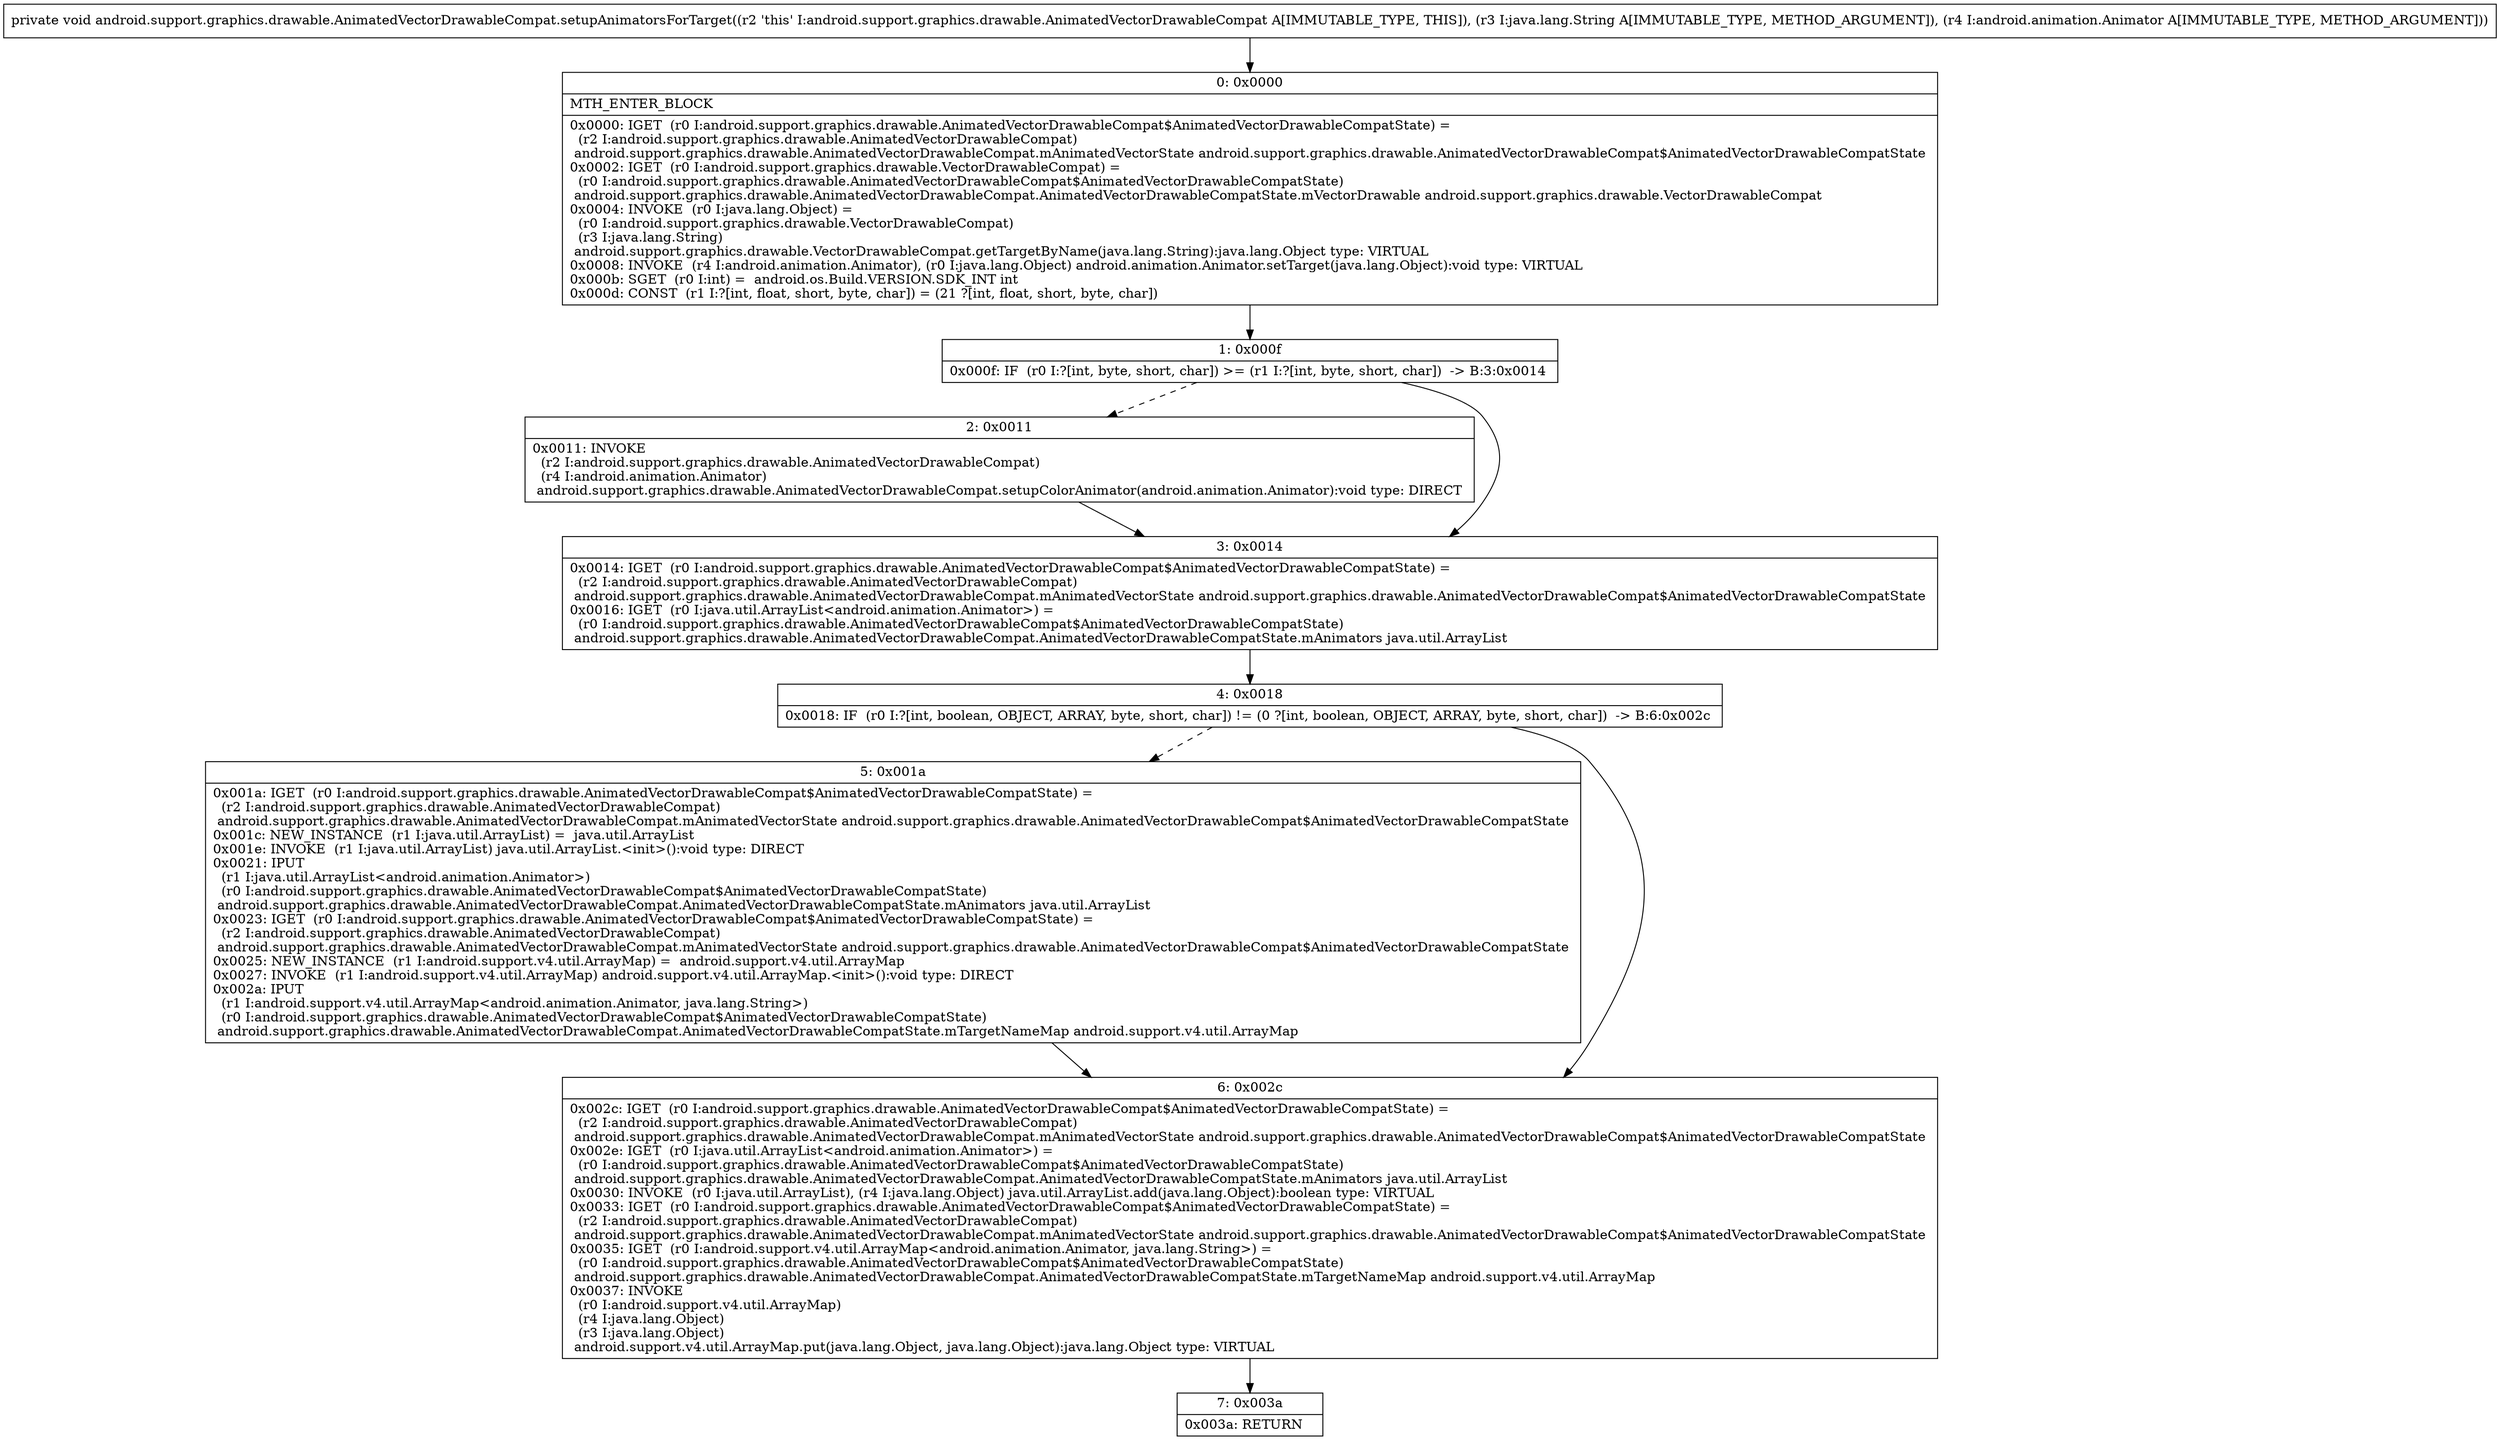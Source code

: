 digraph "CFG forandroid.support.graphics.drawable.AnimatedVectorDrawableCompat.setupAnimatorsForTarget(Ljava\/lang\/String;Landroid\/animation\/Animator;)V" {
Node_0 [shape=record,label="{0\:\ 0x0000|MTH_ENTER_BLOCK\l|0x0000: IGET  (r0 I:android.support.graphics.drawable.AnimatedVectorDrawableCompat$AnimatedVectorDrawableCompatState) = \l  (r2 I:android.support.graphics.drawable.AnimatedVectorDrawableCompat)\l android.support.graphics.drawable.AnimatedVectorDrawableCompat.mAnimatedVectorState android.support.graphics.drawable.AnimatedVectorDrawableCompat$AnimatedVectorDrawableCompatState \l0x0002: IGET  (r0 I:android.support.graphics.drawable.VectorDrawableCompat) = \l  (r0 I:android.support.graphics.drawable.AnimatedVectorDrawableCompat$AnimatedVectorDrawableCompatState)\l android.support.graphics.drawable.AnimatedVectorDrawableCompat.AnimatedVectorDrawableCompatState.mVectorDrawable android.support.graphics.drawable.VectorDrawableCompat \l0x0004: INVOKE  (r0 I:java.lang.Object) = \l  (r0 I:android.support.graphics.drawable.VectorDrawableCompat)\l  (r3 I:java.lang.String)\l android.support.graphics.drawable.VectorDrawableCompat.getTargetByName(java.lang.String):java.lang.Object type: VIRTUAL \l0x0008: INVOKE  (r4 I:android.animation.Animator), (r0 I:java.lang.Object) android.animation.Animator.setTarget(java.lang.Object):void type: VIRTUAL \l0x000b: SGET  (r0 I:int) =  android.os.Build.VERSION.SDK_INT int \l0x000d: CONST  (r1 I:?[int, float, short, byte, char]) = (21 ?[int, float, short, byte, char]) \l}"];
Node_1 [shape=record,label="{1\:\ 0x000f|0x000f: IF  (r0 I:?[int, byte, short, char]) \>= (r1 I:?[int, byte, short, char])  \-\> B:3:0x0014 \l}"];
Node_2 [shape=record,label="{2\:\ 0x0011|0x0011: INVOKE  \l  (r2 I:android.support.graphics.drawable.AnimatedVectorDrawableCompat)\l  (r4 I:android.animation.Animator)\l android.support.graphics.drawable.AnimatedVectorDrawableCompat.setupColorAnimator(android.animation.Animator):void type: DIRECT \l}"];
Node_3 [shape=record,label="{3\:\ 0x0014|0x0014: IGET  (r0 I:android.support.graphics.drawable.AnimatedVectorDrawableCompat$AnimatedVectorDrawableCompatState) = \l  (r2 I:android.support.graphics.drawable.AnimatedVectorDrawableCompat)\l android.support.graphics.drawable.AnimatedVectorDrawableCompat.mAnimatedVectorState android.support.graphics.drawable.AnimatedVectorDrawableCompat$AnimatedVectorDrawableCompatState \l0x0016: IGET  (r0 I:java.util.ArrayList\<android.animation.Animator\>) = \l  (r0 I:android.support.graphics.drawable.AnimatedVectorDrawableCompat$AnimatedVectorDrawableCompatState)\l android.support.graphics.drawable.AnimatedVectorDrawableCompat.AnimatedVectorDrawableCompatState.mAnimators java.util.ArrayList \l}"];
Node_4 [shape=record,label="{4\:\ 0x0018|0x0018: IF  (r0 I:?[int, boolean, OBJECT, ARRAY, byte, short, char]) != (0 ?[int, boolean, OBJECT, ARRAY, byte, short, char])  \-\> B:6:0x002c \l}"];
Node_5 [shape=record,label="{5\:\ 0x001a|0x001a: IGET  (r0 I:android.support.graphics.drawable.AnimatedVectorDrawableCompat$AnimatedVectorDrawableCompatState) = \l  (r2 I:android.support.graphics.drawable.AnimatedVectorDrawableCompat)\l android.support.graphics.drawable.AnimatedVectorDrawableCompat.mAnimatedVectorState android.support.graphics.drawable.AnimatedVectorDrawableCompat$AnimatedVectorDrawableCompatState \l0x001c: NEW_INSTANCE  (r1 I:java.util.ArrayList) =  java.util.ArrayList \l0x001e: INVOKE  (r1 I:java.util.ArrayList) java.util.ArrayList.\<init\>():void type: DIRECT \l0x0021: IPUT  \l  (r1 I:java.util.ArrayList\<android.animation.Animator\>)\l  (r0 I:android.support.graphics.drawable.AnimatedVectorDrawableCompat$AnimatedVectorDrawableCompatState)\l android.support.graphics.drawable.AnimatedVectorDrawableCompat.AnimatedVectorDrawableCompatState.mAnimators java.util.ArrayList \l0x0023: IGET  (r0 I:android.support.graphics.drawable.AnimatedVectorDrawableCompat$AnimatedVectorDrawableCompatState) = \l  (r2 I:android.support.graphics.drawable.AnimatedVectorDrawableCompat)\l android.support.graphics.drawable.AnimatedVectorDrawableCompat.mAnimatedVectorState android.support.graphics.drawable.AnimatedVectorDrawableCompat$AnimatedVectorDrawableCompatState \l0x0025: NEW_INSTANCE  (r1 I:android.support.v4.util.ArrayMap) =  android.support.v4.util.ArrayMap \l0x0027: INVOKE  (r1 I:android.support.v4.util.ArrayMap) android.support.v4.util.ArrayMap.\<init\>():void type: DIRECT \l0x002a: IPUT  \l  (r1 I:android.support.v4.util.ArrayMap\<android.animation.Animator, java.lang.String\>)\l  (r0 I:android.support.graphics.drawable.AnimatedVectorDrawableCompat$AnimatedVectorDrawableCompatState)\l android.support.graphics.drawable.AnimatedVectorDrawableCompat.AnimatedVectorDrawableCompatState.mTargetNameMap android.support.v4.util.ArrayMap \l}"];
Node_6 [shape=record,label="{6\:\ 0x002c|0x002c: IGET  (r0 I:android.support.graphics.drawable.AnimatedVectorDrawableCompat$AnimatedVectorDrawableCompatState) = \l  (r2 I:android.support.graphics.drawable.AnimatedVectorDrawableCompat)\l android.support.graphics.drawable.AnimatedVectorDrawableCompat.mAnimatedVectorState android.support.graphics.drawable.AnimatedVectorDrawableCompat$AnimatedVectorDrawableCompatState \l0x002e: IGET  (r0 I:java.util.ArrayList\<android.animation.Animator\>) = \l  (r0 I:android.support.graphics.drawable.AnimatedVectorDrawableCompat$AnimatedVectorDrawableCompatState)\l android.support.graphics.drawable.AnimatedVectorDrawableCompat.AnimatedVectorDrawableCompatState.mAnimators java.util.ArrayList \l0x0030: INVOKE  (r0 I:java.util.ArrayList), (r4 I:java.lang.Object) java.util.ArrayList.add(java.lang.Object):boolean type: VIRTUAL \l0x0033: IGET  (r0 I:android.support.graphics.drawable.AnimatedVectorDrawableCompat$AnimatedVectorDrawableCompatState) = \l  (r2 I:android.support.graphics.drawable.AnimatedVectorDrawableCompat)\l android.support.graphics.drawable.AnimatedVectorDrawableCompat.mAnimatedVectorState android.support.graphics.drawable.AnimatedVectorDrawableCompat$AnimatedVectorDrawableCompatState \l0x0035: IGET  (r0 I:android.support.v4.util.ArrayMap\<android.animation.Animator, java.lang.String\>) = \l  (r0 I:android.support.graphics.drawable.AnimatedVectorDrawableCompat$AnimatedVectorDrawableCompatState)\l android.support.graphics.drawable.AnimatedVectorDrawableCompat.AnimatedVectorDrawableCompatState.mTargetNameMap android.support.v4.util.ArrayMap \l0x0037: INVOKE  \l  (r0 I:android.support.v4.util.ArrayMap)\l  (r4 I:java.lang.Object)\l  (r3 I:java.lang.Object)\l android.support.v4.util.ArrayMap.put(java.lang.Object, java.lang.Object):java.lang.Object type: VIRTUAL \l}"];
Node_7 [shape=record,label="{7\:\ 0x003a|0x003a: RETURN   \l}"];
MethodNode[shape=record,label="{private void android.support.graphics.drawable.AnimatedVectorDrawableCompat.setupAnimatorsForTarget((r2 'this' I:android.support.graphics.drawable.AnimatedVectorDrawableCompat A[IMMUTABLE_TYPE, THIS]), (r3 I:java.lang.String A[IMMUTABLE_TYPE, METHOD_ARGUMENT]), (r4 I:android.animation.Animator A[IMMUTABLE_TYPE, METHOD_ARGUMENT])) }"];
MethodNode -> Node_0;
Node_0 -> Node_1;
Node_1 -> Node_2[style=dashed];
Node_1 -> Node_3;
Node_2 -> Node_3;
Node_3 -> Node_4;
Node_4 -> Node_5[style=dashed];
Node_4 -> Node_6;
Node_5 -> Node_6;
Node_6 -> Node_7;
}


